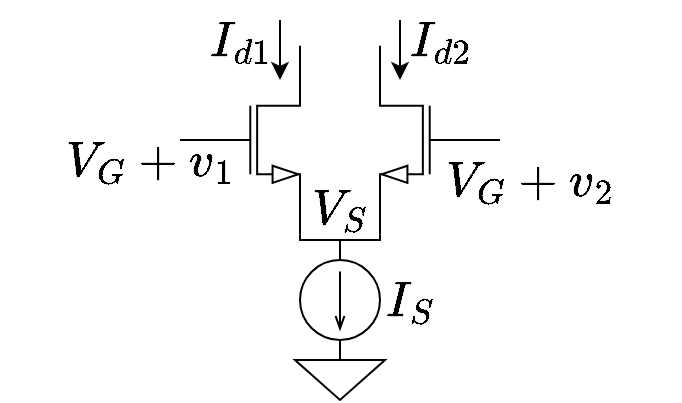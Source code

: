<mxfile version="20.8.10" type="device"><diagram name="ページ1" id="48Wg9LLamDfcpINE5IH3"><mxGraphModel dx="683" dy="407" grid="1" gridSize="10" guides="1" tooltips="1" connect="1" arrows="1" fold="1" page="1" pageScale="1" pageWidth="827" pageHeight="1169" math="1" shadow="0"><root><mxCell id="0"/><mxCell id="1" parent="0"/><mxCell id="WyaSq5xoPtAhrvRMZovh-5" style="edgeStyle=orthogonalEdgeStyle;rounded=0;orthogonalLoop=1;jettySize=auto;html=1;exitX=1;exitY=1;exitDx=0;exitDy=0;exitPerimeter=0;entryX=1;entryY=1;entryDx=0;entryDy=0;entryPerimeter=0;endArrow=none;endFill=0;" edge="1" parent="1" source="WyaSq5xoPtAhrvRMZovh-1" target="WyaSq5xoPtAhrvRMZovh-2"><mxGeometry relative="1" as="geometry"><Array as="points"><mxPoint x="200" y="330"/><mxPoint x="240" y="330"/></Array></mxGeometry></mxCell><mxCell id="WyaSq5xoPtAhrvRMZovh-1" value="" style="verticalLabelPosition=bottom;shadow=0;dashed=0;align=center;html=1;verticalAlign=top;shape=mxgraph.electrical.transistors.nmos;pointerEvents=1;" vertex="1" parent="1"><mxGeometry x="140" y="230" width="60" height="100" as="geometry"/></mxCell><mxCell id="WyaSq5xoPtAhrvRMZovh-2" value="" style="verticalLabelPosition=bottom;shadow=0;dashed=0;align=center;html=1;verticalAlign=top;shape=mxgraph.electrical.transistors.nmos;pointerEvents=1;direction=east;flipH=1;" vertex="1" parent="1"><mxGeometry x="240" y="230" width="60" height="100" as="geometry"/></mxCell><mxCell id="WyaSq5xoPtAhrvRMZovh-60" style="edgeStyle=orthogonalEdgeStyle;rounded=0;orthogonalLoop=1;jettySize=auto;html=1;exitX=0.5;exitY=1;exitDx=0;exitDy=0;exitPerimeter=0;fontSize=21;endArrow=none;endFill=0;" edge="1" parent="1" source="WyaSq5xoPtAhrvRMZovh-21"><mxGeometry relative="1" as="geometry"><mxPoint x="220" y="330" as="targetPoint"/></mxGeometry></mxCell><mxCell id="WyaSq5xoPtAhrvRMZovh-21" value="" style="perimeter=ellipsePerimeter;verticalLabelPosition=bottom;shadow=0;dashed=0;align=center;html=1;verticalAlign=top;shape=mxgraph.electrical.instruments.galvanometer;direction=west;aspect=fixed;" vertex="1" parent="1"><mxGeometry x="200" y="340" width="40" height="40" as="geometry"/></mxCell><mxCell id="WyaSq5xoPtAhrvRMZovh-27" value="" style="pointerEvents=1;verticalLabelPosition=bottom;shadow=0;dashed=0;align=center;html=1;verticalAlign=top;shape=mxgraph.electrical.signal_sources.signal_ground;" vertex="1" parent="1"><mxGeometry x="197.5" y="380" width="45" height="30" as="geometry"/></mxCell><mxCell id="WyaSq5xoPtAhrvRMZovh-34" value="`I_S`" style="text;html=1;align=center;verticalAlign=middle;resizable=0;points=[];autosize=1;strokeColor=none;fillColor=none;fontSize=21;" vertex="1" parent="1"><mxGeometry x="220" y="340" width="70" height="40" as="geometry"/></mxCell><mxCell id="WyaSq5xoPtAhrvRMZovh-61" value="`I_{d1}`" style="text;html=1;align=center;verticalAlign=middle;resizable=0;points=[];autosize=1;strokeColor=none;fillColor=none;fontSize=21;" vertex="1" parent="1"><mxGeometry x="125" y="210" width="90" height="40" as="geometry"/></mxCell><mxCell id="WyaSq5xoPtAhrvRMZovh-62" value="" style="endArrow=classic;html=1;rounded=0;fontSize=21;" edge="1" parent="1"><mxGeometry width="50" height="50" relative="1" as="geometry"><mxPoint x="250" y="220" as="sourcePoint"/><mxPoint x="250" y="250" as="targetPoint"/></mxGeometry></mxCell><mxCell id="WyaSq5xoPtAhrvRMZovh-63" value="" style="endArrow=classic;html=1;rounded=0;fontSize=21;" edge="1" parent="1"><mxGeometry width="50" height="50" relative="1" as="geometry"><mxPoint x="190" y="220" as="sourcePoint"/><mxPoint x="190" y="250" as="targetPoint"/></mxGeometry></mxCell><mxCell id="WyaSq5xoPtAhrvRMZovh-64" value="`I_{d2}`" style="text;html=1;align=center;verticalAlign=middle;resizable=0;points=[];autosize=1;strokeColor=none;fillColor=none;fontSize=21;" vertex="1" parent="1"><mxGeometry x="225" y="210" width="90" height="40" as="geometry"/></mxCell><mxCell id="WyaSq5xoPtAhrvRMZovh-65" value="`V_{G}+v_{1}`" style="text;html=1;align=center;verticalAlign=middle;resizable=0;points=[];autosize=1;strokeColor=none;fillColor=none;fontSize=21;" vertex="1" parent="1"><mxGeometry x="50" y="270" width="150" height="40" as="geometry"/></mxCell><mxCell id="WyaSq5xoPtAhrvRMZovh-66" value="`V_{G}+v_{2}`" style="text;html=1;align=center;verticalAlign=middle;resizable=0;points=[];autosize=1;strokeColor=none;fillColor=none;fontSize=21;" vertex="1" parent="1"><mxGeometry x="240" y="280" width="150" height="40" as="geometry"/></mxCell><mxCell id="WyaSq5xoPtAhrvRMZovh-67" value="`V_{S}`" style="text;html=1;align=center;verticalAlign=middle;resizable=0;points=[];autosize=1;strokeColor=none;fillColor=none;fontSize=21;" vertex="1" parent="1"><mxGeometry x="175" y="294" width="90" height="40" as="geometry"/></mxCell></root></mxGraphModel></diagram></mxfile>